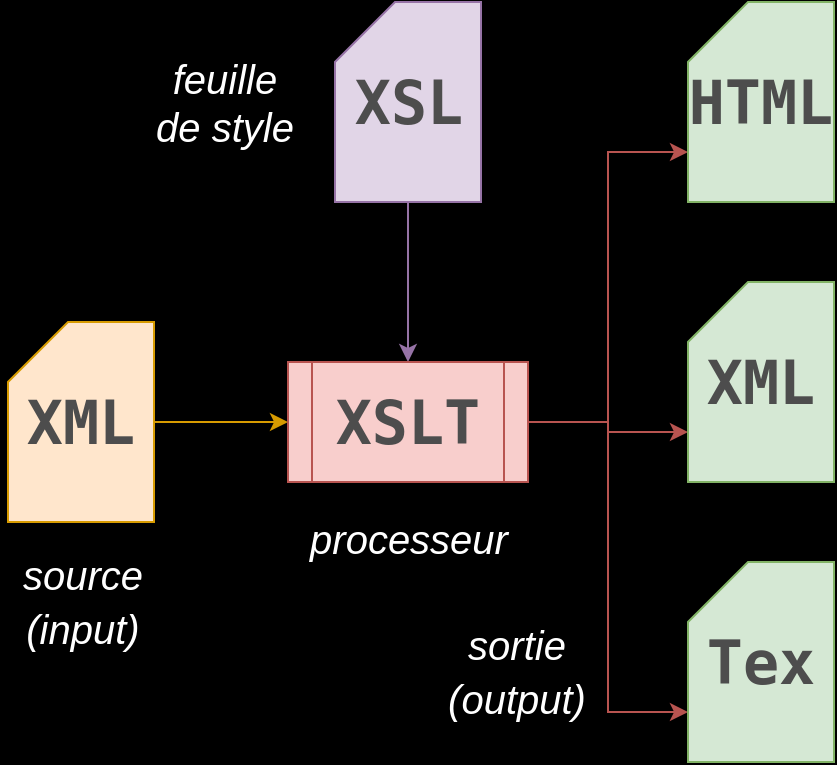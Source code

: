 <mxfile version="20.5.1" type="device"><diagram id="-6mvx36ewVLtrLOlgO_w" name="Page-1"><mxGraphModel dx="1350" dy="764" grid="1" gridSize="10" guides="1" tooltips="1" connect="1" arrows="1" fold="1" page="1" pageScale="1" pageWidth="827" pageHeight="1169" background="#000000" math="0" shadow="0"><root><mxCell id="0"/><mxCell id="1" parent="0"/><mxCell id="037vnS8iF3w1ImWsYE8D-17" style="edgeStyle=orthogonalEdgeStyle;rounded=0;orthogonalLoop=1;jettySize=auto;html=1;exitX=1;exitY=0.5;exitDx=0;exitDy=0;exitPerimeter=0;strokeColor=#d79b00;fontSize=30;fontColor=#4D4D4D;fillColor=#ffe6cc;" edge="1" parent="1" source="037vnS8iF3w1ImWsYE8D-6" target="037vnS8iF3w1ImWsYE8D-13"><mxGeometry relative="1" as="geometry"/></mxCell><mxCell id="037vnS8iF3w1ImWsYE8D-6" value="&lt;div style=&quot;font-size: 30px;&quot;&gt;&lt;pre&gt;&lt;font style=&quot;font-size: 30px;&quot; color=&quot;#4D4D4D&quot;&gt;&lt;b&gt;XML&lt;/b&gt;&lt;/font&gt;&lt;/pre&gt;&lt;/div&gt;" style="shape=card;whiteSpace=wrap;html=1;strokeColor=#d79b00;fontSize=15;fillColor=#ffe6cc;" vertex="1" parent="1"><mxGeometry x="160" y="320" width="73" height="100" as="geometry"/></mxCell><mxCell id="037vnS8iF3w1ImWsYE8D-18" style="edgeStyle=orthogonalEdgeStyle;rounded=0;orthogonalLoop=1;jettySize=auto;html=1;exitX=0.5;exitY=1;exitDx=0;exitDy=0;exitPerimeter=0;strokeColor=#9673a6;fontSize=30;fontColor=#4D4D4D;fillColor=#e1d5e7;" edge="1" parent="1" source="037vnS8iF3w1ImWsYE8D-8" target="037vnS8iF3w1ImWsYE8D-13"><mxGeometry relative="1" as="geometry"/></mxCell><mxCell id="037vnS8iF3w1ImWsYE8D-8" value="&lt;div style=&quot;font-size: 19px;&quot;&gt;&lt;pre&gt;&lt;font style=&quot;font-size: 30px;&quot; color=&quot;#4D4D4D&quot;&gt;&lt;b&gt;XSL&lt;/b&gt;&lt;/font&gt;&lt;/pre&gt;&lt;/div&gt;" style="shape=card;whiteSpace=wrap;html=1;strokeColor=#9673a6;fontSize=15;fillColor=#e1d5e7;" vertex="1" parent="1"><mxGeometry x="323.5" y="160" width="73" height="100" as="geometry"/></mxCell><mxCell id="037vnS8iF3w1ImWsYE8D-19" style="edgeStyle=orthogonalEdgeStyle;rounded=0;orthogonalLoop=1;jettySize=auto;html=1;exitX=1;exitY=0.5;exitDx=0;exitDy=0;entryX=0;entryY=0;entryDx=0;entryDy=75;entryPerimeter=0;strokeColor=#b85450;fontSize=30;fontColor=#4D4D4D;fillColor=#f8cecc;" edge="1" parent="1" source="037vnS8iF3w1ImWsYE8D-13" target="037vnS8iF3w1ImWsYE8D-14"><mxGeometry relative="1" as="geometry"/></mxCell><mxCell id="037vnS8iF3w1ImWsYE8D-21" style="edgeStyle=orthogonalEdgeStyle;rounded=0;orthogonalLoop=1;jettySize=auto;html=1;exitX=1;exitY=0.5;exitDx=0;exitDy=0;entryX=0;entryY=0;entryDx=0;entryDy=75;entryPerimeter=0;strokeColor=#b85450;fontSize=30;fontColor=#4D4D4D;fillColor=#f8cecc;" edge="1" parent="1" source="037vnS8iF3w1ImWsYE8D-13" target="037vnS8iF3w1ImWsYE8D-16"><mxGeometry relative="1" as="geometry"/></mxCell><mxCell id="037vnS8iF3w1ImWsYE8D-22" style="edgeStyle=orthogonalEdgeStyle;rounded=0;orthogonalLoop=1;jettySize=auto;html=1;exitX=1;exitY=0.5;exitDx=0;exitDy=0;entryX=0;entryY=0;entryDx=0;entryDy=75;entryPerimeter=0;strokeColor=#b85450;fontSize=30;fontColor=#4D4D4D;fillColor=#f8cecc;" edge="1" parent="1" source="037vnS8iF3w1ImWsYE8D-13" target="037vnS8iF3w1ImWsYE8D-15"><mxGeometry relative="1" as="geometry"/></mxCell><mxCell id="037vnS8iF3w1ImWsYE8D-13" value="&lt;pre style=&quot;font-size: 30px;&quot;&gt;&lt;b&gt;&lt;font style=&quot;font-size: 30px;&quot; color=&quot;#4D4D4D&quot;&gt;XSLT&lt;/font&gt;&lt;/b&gt;&lt;/pre&gt;" style="shape=process;whiteSpace=wrap;html=1;backgroundOutline=1;strokeColor=#b85450;fontSize=19;fillColor=#f8cecc;" vertex="1" parent="1"><mxGeometry x="300" y="340" width="120" height="60" as="geometry"/></mxCell><mxCell id="037vnS8iF3w1ImWsYE8D-14" value="&lt;div style=&quot;font-size: 19px;&quot;&gt;&lt;pre&gt;&lt;font style=&quot;font-size: 30px;&quot; color=&quot;#4D4D4D&quot;&gt;&lt;b&gt;HTML&lt;/b&gt;&lt;/font&gt;&lt;/pre&gt;&lt;/div&gt;" style="shape=card;whiteSpace=wrap;html=1;strokeColor=#82b366;fontSize=15;fillColor=#d5e8d4;" vertex="1" parent="1"><mxGeometry x="500" y="160" width="73" height="100" as="geometry"/></mxCell><mxCell id="037vnS8iF3w1ImWsYE8D-15" value="&lt;div style=&quot;font-size: 19px;&quot;&gt;&lt;pre&gt;&lt;font style=&quot;font-size: 30px;&quot; color=&quot;#4D4D4D&quot;&gt;&lt;b&gt;XML&lt;/b&gt;&lt;/font&gt;&lt;/pre&gt;&lt;/div&gt;" style="shape=card;whiteSpace=wrap;html=1;strokeColor=#82b366;fontSize=15;fillColor=#d5e8d4;" vertex="1" parent="1"><mxGeometry x="500" y="300" width="73" height="100" as="geometry"/></mxCell><mxCell id="037vnS8iF3w1ImWsYE8D-16" value="&lt;div style=&quot;font-size: 19px;&quot;&gt;&lt;pre&gt;&lt;font style=&quot;font-size: 30px;&quot; color=&quot;#4D4D4D&quot;&gt;&lt;b&gt;Tex&lt;/b&gt;&lt;/font&gt;&lt;/pre&gt;&lt;/div&gt;" style="shape=card;whiteSpace=wrap;html=1;strokeColor=#82b366;fontSize=15;fillColor=#d5e8d4;" vertex="1" parent="1"><mxGeometry x="500" y="440" width="73" height="100" as="geometry"/></mxCell><mxCell id="037vnS8iF3w1ImWsYE8D-23" value="&lt;div style=&quot;font-size: 20px;&quot;&gt;&lt;i&gt;&lt;font style=&quot;font-size: 20px;&quot; color=&quot;#FFFFFF&quot;&gt;feuille&lt;/font&gt;&lt;/i&gt;&lt;/div&gt;&lt;div style=&quot;font-size: 20px;&quot;&gt;&lt;i&gt;&lt;font style=&quot;font-size: 20px;&quot; color=&quot;#FFFFFF&quot;&gt;de style&lt;br&gt;&lt;/font&gt;&lt;/i&gt;&lt;/div&gt;" style="text;html=1;align=center;verticalAlign=middle;resizable=0;points=[];autosize=1;strokeColor=none;fillColor=none;fontSize=30;fontColor=#4D4D4D;" vertex="1" parent="1"><mxGeometry x="223" y="180" width="90" height="60" as="geometry"/></mxCell><mxCell id="037vnS8iF3w1ImWsYE8D-24" value="&lt;i&gt;&lt;font style=&quot;font-size: 20px;&quot; color=&quot;#FFFFFF&quot;&gt;source&lt;/font&gt;&lt;/i&gt;&lt;div style=&quot;font-size: 20px;&quot;&gt;&lt;i&gt;&lt;font style=&quot;font-size: 20px;&quot; color=&quot;#FFFFFF&quot;&gt;(input)&lt;/font&gt;&lt;/i&gt;&lt;/div&gt;" style="text;html=1;align=center;verticalAlign=middle;resizable=0;points=[];autosize=1;strokeColor=none;fillColor=none;fontSize=30;fontColor=#4D4D4D;" vertex="1" parent="1"><mxGeometry x="156.5" y="420" width="80" height="70" as="geometry"/></mxCell><mxCell id="037vnS8iF3w1ImWsYE8D-25" value="&lt;i&gt;&lt;font style=&quot;font-size: 20px;&quot; color=&quot;#FFFFFF&quot;&gt;processeur&lt;/font&gt;&lt;/i&gt;" style="text;html=1;align=center;verticalAlign=middle;resizable=0;points=[];autosize=1;strokeColor=none;fillColor=none;fontSize=30;fontColor=#4D4D4D;" vertex="1" parent="1"><mxGeometry x="300" y="400" width="120" height="50" as="geometry"/></mxCell><mxCell id="037vnS8iF3w1ImWsYE8D-26" value="&lt;i&gt;&lt;font style=&quot;font-size: 20px;&quot; color=&quot;#FFFFFF&quot;&gt;sortie&lt;/font&gt;&lt;/i&gt;&lt;div style=&quot;font-size: 20px;&quot;&gt;&lt;i&gt;&lt;font style=&quot;font-size: 20px;&quot; color=&quot;#FFFFFF&quot;&gt;(output)&lt;/font&gt;&lt;/i&gt;&lt;/div&gt;" style="text;html=1;align=center;verticalAlign=middle;resizable=0;points=[];autosize=1;strokeColor=none;fillColor=none;fontSize=30;fontColor=#4D4D4D;" vertex="1" parent="1"><mxGeometry x="369" y="455" width="90" height="70" as="geometry"/></mxCell></root></mxGraphModel></diagram></mxfile>